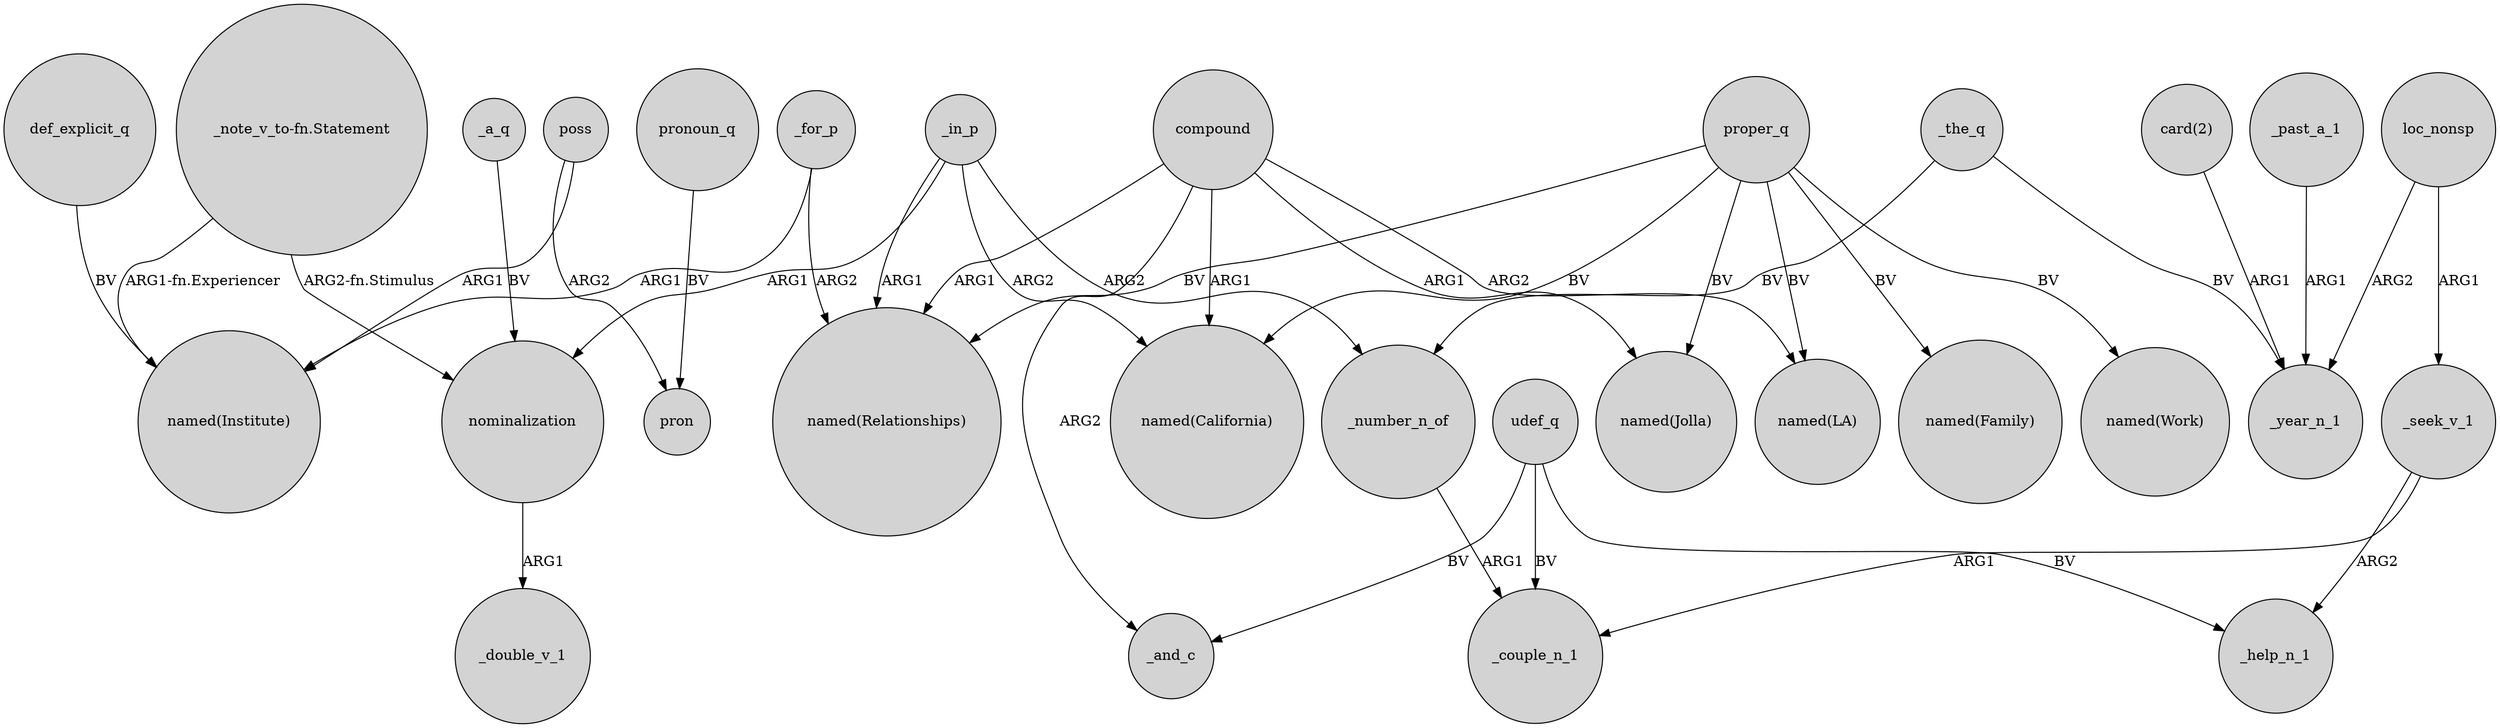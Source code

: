 digraph {
	node [shape=circle style=filled]
	poss -> "named(Institute)" [label=ARG1]
	_in_p -> "named(California)" [label=ARG2]
	_number_n_of -> _couple_n_1 [label=ARG1]
	poss -> pron [label=ARG2]
	proper_q -> "named(LA)" [label=BV]
	compound -> "named(LA)" [label=ARG2]
	nominalization -> _double_v_1 [label=ARG1]
	proper_q -> "named(Work)" [label=BV]
	proper_q -> "named(California)" [label=BV]
	_the_q -> _number_n_of [label=BV]
	"_note_v_to-fn.Statement" -> nominalization [label="ARG2-fn.Stimulus"]
	_a_q -> nominalization [label=BV]
	_seek_v_1 -> _couple_n_1 [label=ARG1]
	_in_p -> "named(Relationships)" [label=ARG1]
	compound -> "named(Relationships)" [label=ARG1]
	_past_a_1 -> _year_n_1 [label=ARG1]
	pronoun_q -> pron [label=BV]
	compound -> _and_c [label=ARG2]
	compound -> "named(California)" [label=ARG1]
	compound -> "named(Jolla)" [label=ARG1]
	"card(2)" -> _year_n_1 [label=ARG1]
	proper_q -> "named(Family)" [label=BV]
	_in_p -> nominalization [label=ARG1]
	loc_nonsp -> _year_n_1 [label=ARG2]
	loc_nonsp -> _seek_v_1 [label=ARG1]
	_in_p -> _number_n_of [label=ARG2]
	udef_q -> _couple_n_1 [label=BV]
	_the_q -> _year_n_1 [label=BV]
	udef_q -> _help_n_1 [label=BV]
	_for_p -> "named(Relationships)" [label=ARG2]
	def_explicit_q -> "named(Institute)" [label=BV]
	_seek_v_1 -> _help_n_1 [label=ARG2]
	udef_q -> _and_c [label=BV]
	_for_p -> "named(Institute)" [label=ARG1]
	"_note_v_to-fn.Statement" -> "named(Institute)" [label="ARG1-fn.Experiencer"]
	proper_q -> "named(Relationships)" [label=BV]
	proper_q -> "named(Jolla)" [label=BV]
}
